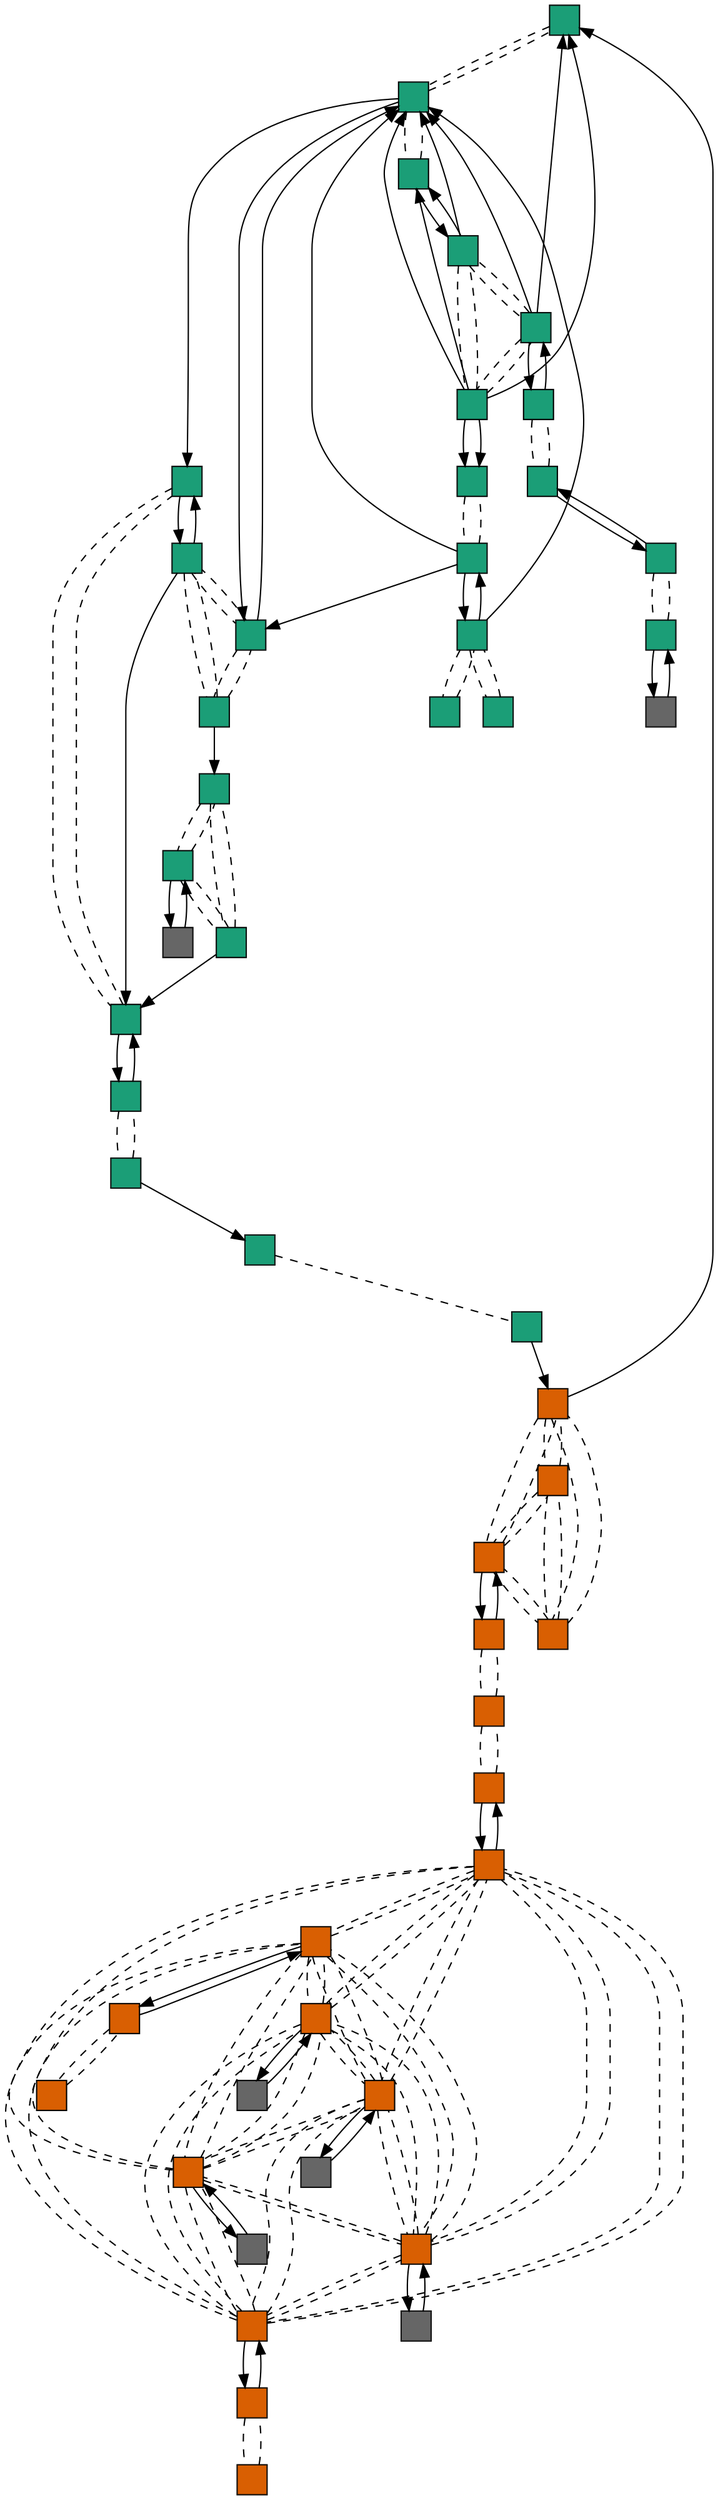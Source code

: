// use neato to use the coordinates
digraph sample {
    node[shape=square,width=0.01,colorscheme=dark28,style=filled];
    bgcolor = "transparent";
        node[fillcolor="1"];
        Deku_Tree__Lobby__Entry [label = " ", pos = "0,0!"];
        Deku_Tree__Lobby__Center [label = " ", pos = "0,0!"];
        Deku_Tree__Lobby__Vines [label = " ", pos = "0,0!"];
        Deku_Tree__Floor_2__Lower [label = " ", pos = "0,0!"];
        Deku_Tree__Floor_2__Vines [label = " ", pos = "0,0!"];
        Deku_Tree__Floor_2__Slingshot_Door [label = " ", pos = "0,0!"];
        Deku_Tree__Scrub_Room__Entry [label = " ", pos = "0,0!"];
        Deku_Tree__Scrub_Room__Rear [label = " ", pos = "0,0!"];
        Deku_Tree__Slingshot_Room__Entry [label = " ", pos = "0,0!"];
        Deku_Tree__Slingshot_Room__Slingshot [label = " ", pos = "0,0!"];
        Deku_Tree__Slingshot_Upper__Ledge [label = " ", fillcolor = "8"];
        Deku_Tree__Floor_3__Climb [label = " ", pos = "0,0!"];
        Deku_Tree__Floor_3__Door [label = " ", pos = "0,0!"];
        Deku_Tree__Compass_Room__Entry [label = " ", pos = "0,0!"];
        Deku_Tree__Compass_Room__Compass [label = " ", pos = "0,0!"];
        Deku_Tree__Compass_Room__Ledge [label = " ", pos = "0,0!"];
        Deku_Tree__Basement_1__Center [label = " ", pos = "0,0!"];
        Deku_Tree__Basement_1__Corner [label = " ", pos = "0,0!"];
        Deku_Tree__Basement_1__South_Door [label = " ", pos = "0,0!"];
        Deku_Tree__Back_Room__South [label = " ", pos = "0,0!"];
        Deku_Tree__Back_Room__Northwest [label = " ", pos = "0,0!"];
        Deku_Tree__Back_Room__East [label = " ", pos = "0,0!"];
        Deku_Tree__Skull_Room__Entry [label = " ", fillcolor = "8"];
        Deku_Tree__Basement_Ledge__Block [label = " ", pos = "0,0!"];
        Deku_Tree__Basement_Ledge__Web [label = " ", pos = "0,0!"];
        Deku_Tree__Basement_2__Pool [label = " ", pos = "0,0!"];
        Deku_Tree__Basement_2__Boss_Door [label = " ", pos = "0,0!"];
        Deku_Tree__Boss_Room__Entry [label = " ", pos = "0,0!"];
        Deku_Tree__Boss_Room__Arena [label = " ", pos = "0,0!"];
        node[fillcolor="2"];
        KF__Links_House__Start_Point [label = " ", pos = "0,0!"];
        KF__Links_House__Entry [label = " ", pos = "0,0!"];
        KF__Kokiri_Village__Links_Porch [label = " ", pos = "0,0!"];
        KF__Kokiri_Village__Midos_Porch [label = " ", pos = "0,0!"];
        KF__Kokiri_Village__Know_it_all_Porch [label = " ", pos = "0,0!"];
        KF__Kokiri_Village__Training_Center [label = " ", pos = "0,0!"];
        KF__Kokiri_Village__Shop_Porch [label = " ", pos = "0,0!"];
        KF__Kokiri_Village__Sarias_Porch [label = " ", pos = "0,0!"];
        KF__Kokiri_Village__Midos_Guardpost [label = " ", pos = "0,0!"];
        KF__Boulder_Maze__Entry [label = " ", pos = "0,0!"];
        KF__Boulder_Maze__Reward [label = " ", pos = "0,0!"];
        KF__Baba_Corridor__Village_Side [label = " ", pos = "0,0!"];
        KF__Baba_Corridor__Deku_Babas [label = " ", pos = "0,0!"];
        KF__Baba_Corridor__Tree_Side [label = " ", pos = "0,0!"];
        KF__Outside_Deku_Tree__Entry [label = " ", pos = "0,0!"];
        KF__Outside_Deku_Tree__Left [label = " ", pos = "0,0!"];
        KF__Outside_Deku_Tree__Right [label = " ", pos = "0,0!"];
        KF__Outside_Deku_Tree__Mouth [label = " ", pos = "0,0!"];
        KF__Midos_House__Entry [label = " ", fillcolor = "8"];
        KF__Know_it_all_House__Entry [label = " ", fillcolor = "8"];
        KF__Shop__Entry [label = " ", fillcolor = "8"];
        node[fillcolor="3"];
        Kak__Spider_House__Entry [label = " ", fillcolor = "8"];
    Deku_Tree__Lobby__Center -> Deku_Tree__Basement_1__Center;
    Deku_Tree__Lobby__Center -> Deku_Tree__Basement_Ledge__Block;
    Deku_Tree__Lobby__Vines -> Deku_Tree__Floor_2__Lower;
    Deku_Tree__Floor_2__Lower -> Deku_Tree__Lobby__Center;
    Deku_Tree__Floor_2__Lower -> Deku_Tree__Lobby__Vines;
    Deku_Tree__Floor_2__Vines -> Deku_Tree__Floor_3__Climb;
    Deku_Tree__Floor_2__Vines -> Deku_Tree__Floor_3__Climb;
    Deku_Tree__Floor_2__Vines -> Deku_Tree__Lobby__Center;
    Deku_Tree__Floor_2__Vines -> Deku_Tree__Lobby__Entry;
    Deku_Tree__Floor_2__Vines -> Deku_Tree__Lobby__Vines;
    Deku_Tree__Floor_2__Slingshot_Door -> Deku_Tree__Lobby__Center;
    Deku_Tree__Floor_2__Slingshot_Door -> Deku_Tree__Lobby__Entry;
    Deku_Tree__Floor_2__Slingshot_Door -> Deku_Tree__Scrub_Room__Entry;
    Deku_Tree__Scrub_Room__Entry -> Deku_Tree__Floor_2__Slingshot_Door;
    Deku_Tree__Scrub_Room__Rear -> Deku_Tree__Slingshot_Room__Entry;
    Deku_Tree__Slingshot_Room__Entry -> Deku_Tree__Scrub_Room__Rear;
    Deku_Tree__Slingshot_Room__Slingshot -> Deku_Tree__Slingshot_Upper__Ledge;
    Deku_Tree__Slingshot_Upper__Ledge -> Deku_Tree__Slingshot_Room__Slingshot;
    Deku_Tree__Floor_3__Door -> Deku_Tree__Compass_Room__Entry;
    Deku_Tree__Floor_3__Door -> Deku_Tree__Lobby__Center;
    Deku_Tree__Floor_3__Door -> Deku_Tree__Basement_1__Center;
    Deku_Tree__Compass_Room__Entry -> Deku_Tree__Floor_3__Door;
    Deku_Tree__Compass_Room__Entry -> Deku_Tree__Lobby__Center;
    Deku_Tree__Basement_1__Center -> Deku_Tree__Lobby__Center;
    Deku_Tree__Basement_1__Corner -> Deku_Tree__Basement_Ledge__Block;
    Deku_Tree__Basement_1__Corner -> Deku_Tree__Basement_Ledge__Web;
    Deku_Tree__Basement_1__South_Door -> Deku_Tree__Back_Room__South;
    Deku_Tree__Back_Room__Northwest -> Deku_Tree__Skull_Room__Entry;
    Deku_Tree__Back_Room__East -> Deku_Tree__Basement_Ledge__Web;
    Deku_Tree__Skull_Room__Entry -> Deku_Tree__Back_Room__Northwest;
    Deku_Tree__Basement_Ledge__Block -> Deku_Tree__Basement_1__Corner;
    Deku_Tree__Basement_Ledge__Web -> Deku_Tree__Basement_2__Pool;
    Deku_Tree__Basement_2__Pool -> Deku_Tree__Basement_Ledge__Web;
    Deku_Tree__Basement_2__Boss_Door -> Deku_Tree__Boss_Room__Entry;
    Deku_Tree__Boss_Room__Arena -> KF__Outside_Deku_Tree__Mouth;
    KF__Links_House__Entry -> KF__Kokiri_Village__Links_Porch;
    KF__Kokiri_Village__Links_Porch -> KF__Links_House__Entry;
    KF__Kokiri_Village__Midos_Porch -> KF__Midos_House__Entry;
    KF__Kokiri_Village__Know_it_all_Porch -> KF__Know_it_all_House__Entry;
    KF__Kokiri_Village__Training_Center -> KF__Boulder_Maze__Entry;
    KF__Kokiri_Village__Shop_Porch -> KF__Shop__Entry;
    KF__Kokiri_Village__Sarias_Porch -> Kak__Spider_House__Entry;
    KF__Kokiri_Village__Midos_Guardpost -> KF__Baba_Corridor__Village_Side;
    KF__Boulder_Maze__Entry -> KF__Kokiri_Village__Training_Center;
    KF__Baba_Corridor__Village_Side -> KF__Kokiri_Village__Midos_Guardpost;
    KF__Baba_Corridor__Tree_Side -> KF__Outside_Deku_Tree__Entry;
    KF__Outside_Deku_Tree__Entry -> KF__Baba_Corridor__Tree_Side;
    KF__Outside_Deku_Tree__Mouth -> Deku_Tree__Lobby__Entry;
    KF__Midos_House__Entry -> KF__Kokiri_Village__Midos_Porch;
    KF__Know_it_all_House__Entry -> KF__Kokiri_Village__Know_it_all_Porch;
    KF__Shop__Entry -> KF__Kokiri_Village__Shop_Porch;
    Kak__Spider_House__Entry -> KF__Kokiri_Village__Sarias_Porch;
    edge [arrowhead=none,style=dashed];
    Deku_Tree__Lobby__Entry -> Deku_Tree__Lobby__Center;
    Deku_Tree__Lobby__Center -> Deku_Tree__Lobby__Entry;
    Deku_Tree__Lobby__Center -> Deku_Tree__Lobby__Vines;
    Deku_Tree__Lobby__Vines -> Deku_Tree__Lobby__Center;
    Deku_Tree__Floor_2__Lower -> Deku_Tree__Floor_2__Vines;
    Deku_Tree__Floor_2__Lower -> Deku_Tree__Floor_2__Slingshot_Door;
    Deku_Tree__Floor_2__Vines -> Deku_Tree__Floor_2__Lower;
    Deku_Tree__Floor_2__Vines -> Deku_Tree__Floor_2__Slingshot_Door;
    Deku_Tree__Floor_2__Slingshot_Door -> Deku_Tree__Floor_2__Lower;
    Deku_Tree__Floor_2__Slingshot_Door -> Deku_Tree__Floor_2__Vines;
    Deku_Tree__Scrub_Room__Entry -> Deku_Tree__Scrub_Room__Rear;
    Deku_Tree__Scrub_Room__Rear -> Deku_Tree__Scrub_Room__Entry;
    Deku_Tree__Slingshot_Room__Entry -> Deku_Tree__Slingshot_Room__Slingshot;
    Deku_Tree__Slingshot_Room__Slingshot -> Deku_Tree__Slingshot_Room__Entry;
    Deku_Tree__Floor_3__Climb -> Deku_Tree__Floor_3__Door;
    Deku_Tree__Floor_3__Door -> Deku_Tree__Floor_3__Climb;
    Deku_Tree__Compass_Room__Entry -> Deku_Tree__Compass_Room__Compass;
    Deku_Tree__Compass_Room__Entry -> Deku_Tree__Compass_Room__Ledge;
    Deku_Tree__Compass_Room__Compass -> Deku_Tree__Compass_Room__Entry;
    Deku_Tree__Compass_Room__Ledge -> Deku_Tree__Compass_Room__Entry;
    Deku_Tree__Basement_1__Center -> Deku_Tree__Basement_1__Corner;
    Deku_Tree__Basement_1__Center -> Deku_Tree__Basement_1__South_Door;
    Deku_Tree__Basement_1__Corner -> Deku_Tree__Basement_1__Center;
    Deku_Tree__Basement_1__Corner -> Deku_Tree__Basement_1__South_Door;
    Deku_Tree__Basement_1__South_Door -> Deku_Tree__Basement_1__Center;
    Deku_Tree__Basement_1__South_Door -> Deku_Tree__Basement_1__Corner;
    Deku_Tree__Back_Room__South -> Deku_Tree__Back_Room__Northwest;
    Deku_Tree__Back_Room__South -> Deku_Tree__Back_Room__East;
    Deku_Tree__Back_Room__Northwest -> Deku_Tree__Back_Room__South;
    Deku_Tree__Back_Room__Northwest -> Deku_Tree__Back_Room__East;
    Deku_Tree__Back_Room__East -> Deku_Tree__Back_Room__South;
    Deku_Tree__Back_Room__East -> Deku_Tree__Back_Room__Northwest;
    Deku_Tree__Basement_Ledge__Block -> Deku_Tree__Basement_Ledge__Web;
    Deku_Tree__Basement_Ledge__Web -> Deku_Tree__Basement_Ledge__Block;
    Deku_Tree__Basement_2__Pool -> Deku_Tree__Basement_2__Boss_Door;
    Deku_Tree__Basement_2__Boss_Door -> Deku_Tree__Basement_2__Pool;
    Deku_Tree__Boss_Room__Entry -> Deku_Tree__Boss_Room__Arena;
    KF__Links_House__Start_Point -> KF__Links_House__Entry;
    KF__Links_House__Entry -> KF__Links_House__Start_Point;
    KF__Kokiri_Village__Links_Porch -> KF__Kokiri_Village__Midos_Porch;
    KF__Kokiri_Village__Links_Porch -> KF__Kokiri_Village__Know_it_all_Porch;
    KF__Kokiri_Village__Links_Porch -> KF__Kokiri_Village__Training_Center;
    KF__Kokiri_Village__Links_Porch -> KF__Kokiri_Village__Shop_Porch;
    KF__Kokiri_Village__Links_Porch -> KF__Kokiri_Village__Sarias_Porch;
    KF__Kokiri_Village__Links_Porch -> KF__Kokiri_Village__Midos_Guardpost;
    KF__Kokiri_Village__Midos_Porch -> KF__Kokiri_Village__Links_Porch;
    KF__Kokiri_Village__Midos_Porch -> KF__Kokiri_Village__Know_it_all_Porch;
    KF__Kokiri_Village__Midos_Porch -> KF__Kokiri_Village__Training_Center;
    KF__Kokiri_Village__Midos_Porch -> KF__Kokiri_Village__Shop_Porch;
    KF__Kokiri_Village__Midos_Porch -> KF__Kokiri_Village__Sarias_Porch;
    KF__Kokiri_Village__Midos_Porch -> KF__Kokiri_Village__Midos_Guardpost;
    KF__Kokiri_Village__Know_it_all_Porch -> KF__Kokiri_Village__Links_Porch;
    KF__Kokiri_Village__Know_it_all_Porch -> KF__Kokiri_Village__Midos_Porch;
    KF__Kokiri_Village__Know_it_all_Porch -> KF__Kokiri_Village__Training_Center;
    KF__Kokiri_Village__Know_it_all_Porch -> KF__Kokiri_Village__Shop_Porch;
    KF__Kokiri_Village__Know_it_all_Porch -> KF__Kokiri_Village__Sarias_Porch;
    KF__Kokiri_Village__Know_it_all_Porch -> KF__Kokiri_Village__Midos_Guardpost;
    KF__Kokiri_Village__Training_Center -> KF__Kokiri_Village__Links_Porch;
    KF__Kokiri_Village__Training_Center -> KF__Kokiri_Village__Midos_Porch;
    KF__Kokiri_Village__Training_Center -> KF__Kokiri_Village__Know_it_all_Porch;
    KF__Kokiri_Village__Training_Center -> KF__Kokiri_Village__Shop_Porch;
    KF__Kokiri_Village__Training_Center -> KF__Kokiri_Village__Sarias_Porch;
    KF__Kokiri_Village__Training_Center -> KF__Kokiri_Village__Midos_Guardpost;
    KF__Kokiri_Village__Shop_Porch -> KF__Kokiri_Village__Links_Porch;
    KF__Kokiri_Village__Shop_Porch -> KF__Kokiri_Village__Midos_Porch;
    KF__Kokiri_Village__Shop_Porch -> KF__Kokiri_Village__Know_it_all_Porch;
    KF__Kokiri_Village__Shop_Porch -> KF__Kokiri_Village__Training_Center;
    KF__Kokiri_Village__Shop_Porch -> KF__Kokiri_Village__Sarias_Porch;
    KF__Kokiri_Village__Shop_Porch -> KF__Kokiri_Village__Midos_Guardpost;
    KF__Kokiri_Village__Sarias_Porch -> KF__Kokiri_Village__Links_Porch;
    KF__Kokiri_Village__Sarias_Porch -> KF__Kokiri_Village__Midos_Porch;
    KF__Kokiri_Village__Sarias_Porch -> KF__Kokiri_Village__Know_it_all_Porch;
    KF__Kokiri_Village__Sarias_Porch -> KF__Kokiri_Village__Training_Center;
    KF__Kokiri_Village__Sarias_Porch -> KF__Kokiri_Village__Shop_Porch;
    KF__Kokiri_Village__Sarias_Porch -> KF__Kokiri_Village__Midos_Guardpost;
    KF__Kokiri_Village__Midos_Guardpost -> KF__Kokiri_Village__Links_Porch;
    KF__Kokiri_Village__Midos_Guardpost -> KF__Kokiri_Village__Midos_Porch;
    KF__Kokiri_Village__Midos_Guardpost -> KF__Kokiri_Village__Know_it_all_Porch;
    KF__Kokiri_Village__Midos_Guardpost -> KF__Kokiri_Village__Training_Center;
    KF__Kokiri_Village__Midos_Guardpost -> KF__Kokiri_Village__Shop_Porch;
    KF__Kokiri_Village__Midos_Guardpost -> KF__Kokiri_Village__Sarias_Porch;
    KF__Boulder_Maze__Entry -> KF__Boulder_Maze__Reward;
    KF__Boulder_Maze__Reward -> KF__Boulder_Maze__Entry;
    KF__Baba_Corridor__Village_Side -> KF__Baba_Corridor__Deku_Babas;
    KF__Baba_Corridor__Deku_Babas -> KF__Baba_Corridor__Village_Side;
    KF__Baba_Corridor__Deku_Babas -> KF__Baba_Corridor__Tree_Side;
    KF__Baba_Corridor__Tree_Side -> KF__Baba_Corridor__Deku_Babas;
    KF__Outside_Deku_Tree__Entry -> KF__Outside_Deku_Tree__Left;
    KF__Outside_Deku_Tree__Entry -> KF__Outside_Deku_Tree__Right;
    KF__Outside_Deku_Tree__Entry -> KF__Outside_Deku_Tree__Mouth;
    KF__Outside_Deku_Tree__Left -> KF__Outside_Deku_Tree__Entry;
    KF__Outside_Deku_Tree__Left -> KF__Outside_Deku_Tree__Right;
    KF__Outside_Deku_Tree__Left -> KF__Outside_Deku_Tree__Mouth;
    KF__Outside_Deku_Tree__Right -> KF__Outside_Deku_Tree__Entry;
    KF__Outside_Deku_Tree__Right -> KF__Outside_Deku_Tree__Left;
    KF__Outside_Deku_Tree__Right -> KF__Outside_Deku_Tree__Mouth;
    KF__Outside_Deku_Tree__Mouth -> KF__Outside_Deku_Tree__Entry;
    KF__Outside_Deku_Tree__Mouth -> KF__Outside_Deku_Tree__Left;
    KF__Outside_Deku_Tree__Mouth -> KF__Outside_Deku_Tree__Right;
}